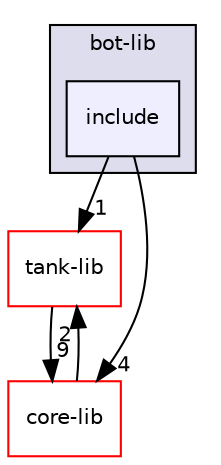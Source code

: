 digraph "/home/michal/proi/projekt2/22l-proi-projekt-jakomulski-budnik-owienko/src/bot-lib/include" {
  bgcolor=transparent;
  compound=true
  node [ fontsize="10", fontname="Helvetica"];
  edge [ labelfontsize="10", labelfontname="Helvetica"];
  subgraph clusterdir_bca8c228595a97e53e081df8126faa1b {
    graph [ bgcolor="#ddddee", pencolor="black", label="bot-lib" fontname="Helvetica", fontsize="10", URL="dir_bca8c228595a97e53e081df8126faa1b.html"]
  dir_cc5f298c3e331e2c9c702316b142ba7a [shape=box, label="include", style="filled", fillcolor="#eeeeff", pencolor="black", URL="dir_cc5f298c3e331e2c9c702316b142ba7a.html"];
  }
  dir_09862807db2014add90ed94978e55931 [shape=box label="tank-lib" color="red" URL="dir_09862807db2014add90ed94978e55931.html"];
  dir_dd008488fb0da8829e2acca19721471d [shape=box label="core-lib" color="red" URL="dir_dd008488fb0da8829e2acca19721471d.html"];
  dir_cc5f298c3e331e2c9c702316b142ba7a->dir_09862807db2014add90ed94978e55931 [headlabel="1", labeldistance=1.5 headhref="dir_000004_000016.html"];
  dir_cc5f298c3e331e2c9c702316b142ba7a->dir_dd008488fb0da8829e2acca19721471d [headlabel="4", labeldistance=1.5 headhref="dir_000004_000005.html"];
  dir_09862807db2014add90ed94978e55931->dir_dd008488fb0da8829e2acca19721471d [headlabel="9", labeldistance=1.5 headhref="dir_000016_000005.html"];
  dir_dd008488fb0da8829e2acca19721471d->dir_09862807db2014add90ed94978e55931 [headlabel="2", labeldistance=1.5 headhref="dir_000005_000016.html"];
}
